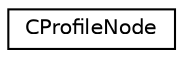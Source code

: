 digraph "Graphical Class Hierarchy"
{
  edge [fontname="Helvetica",fontsize="10",labelfontname="Helvetica",labelfontsize="10"];
  node [fontname="Helvetica",fontsize="10",shape=record];
  rankdir="LR";
  Node1 [label="CProfileNode",height=0.2,width=0.4,color="black", fillcolor="white", style="filled",URL="$db/d68/class_c_profile_node.html",tooltip="A node in the Profile Hierarchy Tree. "];
}
